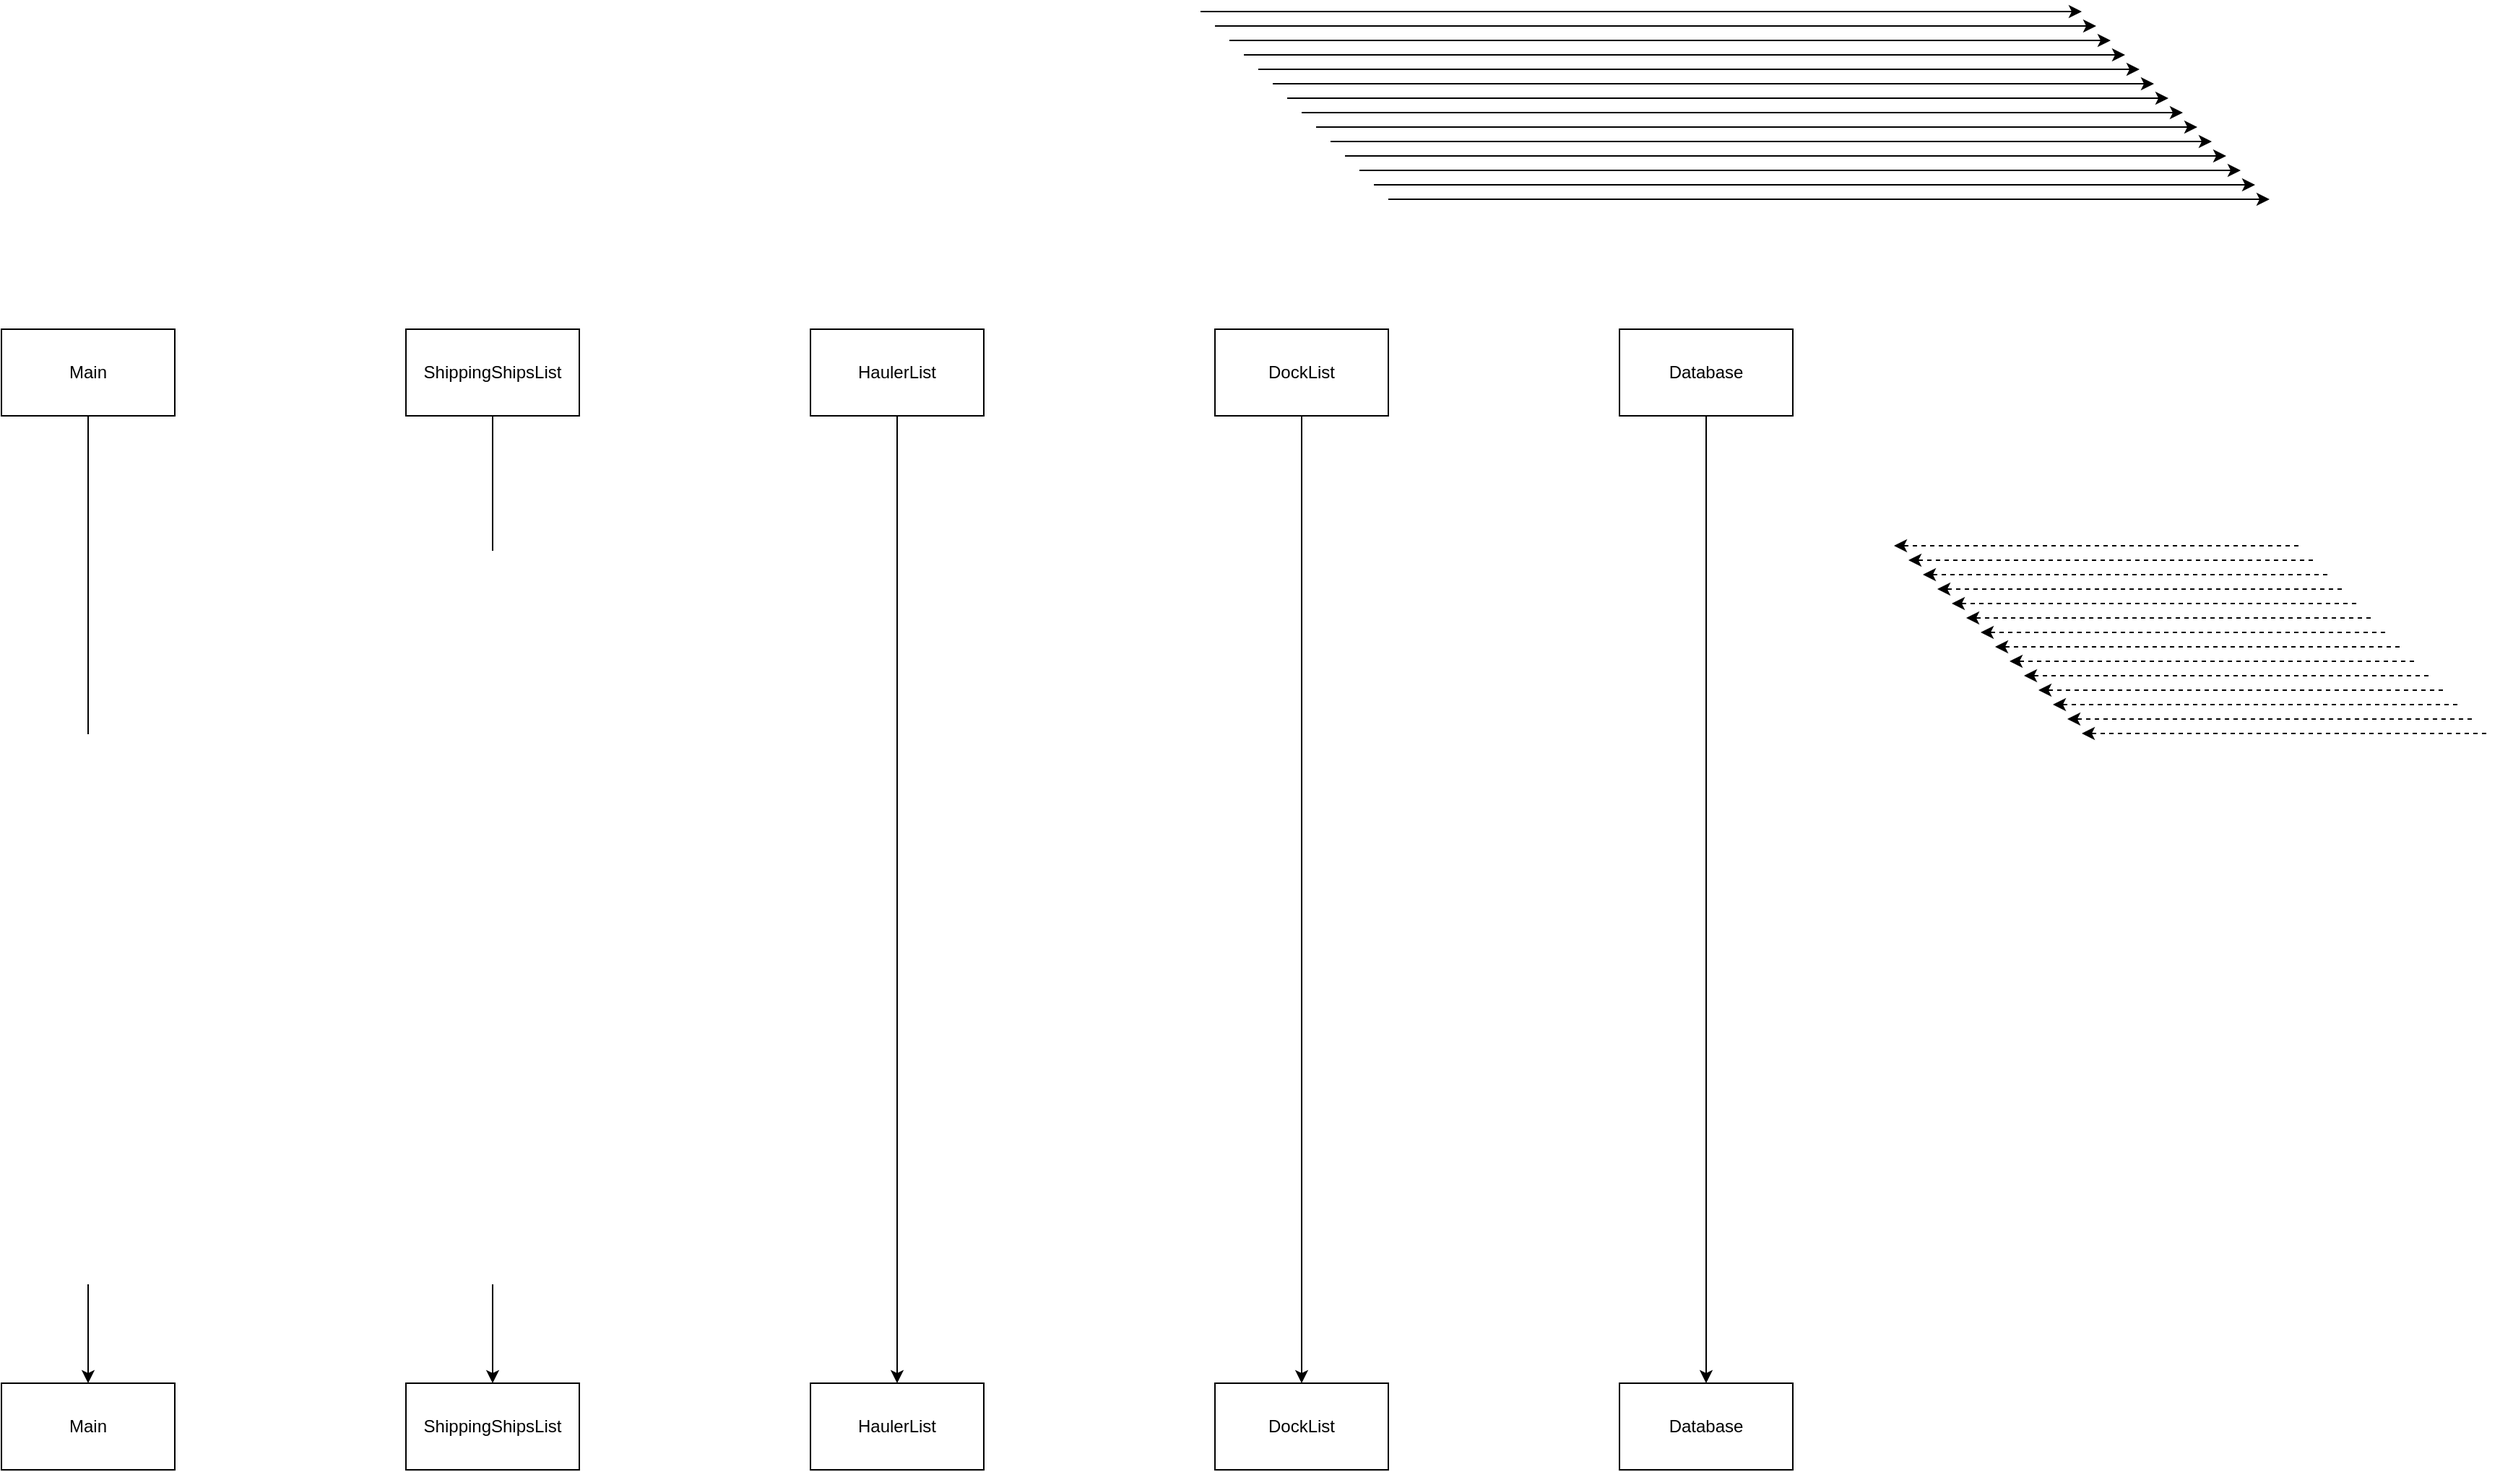 <mxfile>
    <diagram id="D4BUnQSvcpvjLYHQXuB6" name="Page-1">
        <mxGraphModel dx="1578" dy="2088" grid="1" gridSize="10" guides="1" tooltips="1" connect="1" arrows="1" fold="1" page="1" pageScale="1" pageWidth="850" pageHeight="1100" math="0" shadow="0">
            <root>
                <mxCell id="0"/>
                <mxCell id="1" parent="0"/>
                <mxCell id="12" style="edgeStyle=none;html=1;" edge="1" parent="1" source="2" target="3">
                    <mxGeometry relative="1" as="geometry"/>
                </mxCell>
                <mxCell id="2" value="Main&lt;br&gt;" style="whiteSpace=wrap;html=1;" vertex="1" parent="1">
                    <mxGeometry x="80" y="90" width="120" height="60" as="geometry"/>
                </mxCell>
                <mxCell id="3" value="Main&lt;br&gt;" style="whiteSpace=wrap;html=1;" vertex="1" parent="1">
                    <mxGeometry x="80" y="820" width="120" height="60" as="geometry"/>
                </mxCell>
                <mxCell id="13" style="edgeStyle=none;html=1;entryX=0.5;entryY=0;entryDx=0;entryDy=0;" edge="1" parent="1" source="4" target="8">
                    <mxGeometry relative="1" as="geometry"/>
                </mxCell>
                <mxCell id="4" value="ShippingShipsList" style="whiteSpace=wrap;html=1;" vertex="1" parent="1">
                    <mxGeometry x="360" y="90" width="120" height="60" as="geometry"/>
                </mxCell>
                <mxCell id="14" style="edgeStyle=none;html=1;" edge="1" parent="1" source="5" target="9">
                    <mxGeometry relative="1" as="geometry"/>
                </mxCell>
                <mxCell id="5" value="HaulerList" style="whiteSpace=wrap;html=1;" vertex="1" parent="1">
                    <mxGeometry x="640" y="90" width="120" height="60" as="geometry"/>
                </mxCell>
                <mxCell id="15" style="edgeStyle=none;html=1;" edge="1" parent="1" source="6" target="10">
                    <mxGeometry relative="1" as="geometry"/>
                </mxCell>
                <mxCell id="6" value="DockList" style="whiteSpace=wrap;html=1;" vertex="1" parent="1">
                    <mxGeometry x="920" y="90" width="120" height="60" as="geometry"/>
                </mxCell>
                <mxCell id="16" style="edgeStyle=none;html=1;" edge="1" parent="1" source="7" target="11">
                    <mxGeometry relative="1" as="geometry"/>
                </mxCell>
                <mxCell id="7" value="Database" style="whiteSpace=wrap;html=1;" vertex="1" parent="1">
                    <mxGeometry x="1200" y="90" width="120" height="60" as="geometry"/>
                </mxCell>
                <mxCell id="8" value="ShippingShipsList" style="whiteSpace=wrap;html=1;" vertex="1" parent="1">
                    <mxGeometry x="360" y="820" width="120" height="60" as="geometry"/>
                </mxCell>
                <mxCell id="9" value="HaulerList" style="whiteSpace=wrap;html=1;" vertex="1" parent="1">
                    <mxGeometry x="640" y="820" width="120" height="60" as="geometry"/>
                </mxCell>
                <mxCell id="10" value="DockList" style="whiteSpace=wrap;html=1;" vertex="1" parent="1">
                    <mxGeometry x="920" y="820" width="120" height="60" as="geometry"/>
                </mxCell>
                <mxCell id="11" value="Database" style="whiteSpace=wrap;html=1;" vertex="1" parent="1">
                    <mxGeometry x="1200" y="820" width="120" height="60" as="geometry"/>
                </mxCell>
                <mxCell id="20" value="" style="edgeStyle=none;orthogonalLoop=1;jettySize=auto;html=1;" edge="1" parent="1">
                    <mxGeometry width="100" relative="1" as="geometry">
                        <mxPoint x="910" y="-130" as="sourcePoint"/>
                        <mxPoint x="1520" y="-130" as="targetPoint"/>
                        <Array as="points"/>
                    </mxGeometry>
                </mxCell>
                <mxCell id="21" value="" style="edgeStyle=none;orthogonalLoop=1;jettySize=auto;html=1;" edge="1" parent="1">
                    <mxGeometry width="100" relative="1" as="geometry">
                        <mxPoint x="920" y="-120" as="sourcePoint"/>
                        <mxPoint x="1530" y="-120" as="targetPoint"/>
                        <Array as="points"/>
                    </mxGeometry>
                </mxCell>
                <mxCell id="22" value="" style="edgeStyle=none;orthogonalLoop=1;jettySize=auto;html=1;" edge="1" parent="1">
                    <mxGeometry width="100" relative="1" as="geometry">
                        <mxPoint x="930" y="-110" as="sourcePoint"/>
                        <mxPoint x="1540" y="-110" as="targetPoint"/>
                        <Array as="points"/>
                    </mxGeometry>
                </mxCell>
                <mxCell id="23" value="" style="edgeStyle=none;orthogonalLoop=1;jettySize=auto;html=1;" edge="1" parent="1">
                    <mxGeometry width="100" relative="1" as="geometry">
                        <mxPoint x="940" y="-100" as="sourcePoint"/>
                        <mxPoint x="1550" y="-100" as="targetPoint"/>
                        <Array as="points"/>
                    </mxGeometry>
                </mxCell>
                <mxCell id="24" value="" style="edgeStyle=none;orthogonalLoop=1;jettySize=auto;html=1;" edge="1" parent="1">
                    <mxGeometry width="100" relative="1" as="geometry">
                        <mxPoint x="950" y="-90" as="sourcePoint"/>
                        <mxPoint x="1560" y="-90" as="targetPoint"/>
                        <Array as="points"/>
                    </mxGeometry>
                </mxCell>
                <mxCell id="25" value="" style="edgeStyle=none;orthogonalLoop=1;jettySize=auto;html=1;" edge="1" parent="1">
                    <mxGeometry width="100" relative="1" as="geometry">
                        <mxPoint x="960" y="-80" as="sourcePoint"/>
                        <mxPoint x="1570" y="-80" as="targetPoint"/>
                        <Array as="points"/>
                    </mxGeometry>
                </mxCell>
                <mxCell id="26" value="" style="edgeStyle=none;orthogonalLoop=1;jettySize=auto;html=1;" edge="1" parent="1">
                    <mxGeometry width="100" relative="1" as="geometry">
                        <mxPoint x="970" y="-70" as="sourcePoint"/>
                        <mxPoint x="1580" y="-70" as="targetPoint"/>
                        <Array as="points"/>
                    </mxGeometry>
                </mxCell>
                <mxCell id="27" value="" style="edgeStyle=none;orthogonalLoop=1;jettySize=auto;html=1;" edge="1" parent="1">
                    <mxGeometry width="100" relative="1" as="geometry">
                        <mxPoint x="980" y="-60" as="sourcePoint"/>
                        <mxPoint x="1590" y="-60" as="targetPoint"/>
                        <Array as="points"/>
                    </mxGeometry>
                </mxCell>
                <mxCell id="28" value="" style="edgeStyle=none;orthogonalLoop=1;jettySize=auto;html=1;" edge="1" parent="1">
                    <mxGeometry width="100" relative="1" as="geometry">
                        <mxPoint x="990" y="-50" as="sourcePoint"/>
                        <mxPoint x="1600" y="-50" as="targetPoint"/>
                        <Array as="points"/>
                    </mxGeometry>
                </mxCell>
                <mxCell id="29" value="" style="edgeStyle=none;orthogonalLoop=1;jettySize=auto;html=1;" edge="1" parent="1">
                    <mxGeometry width="100" relative="1" as="geometry">
                        <mxPoint x="1000" y="-40" as="sourcePoint"/>
                        <mxPoint x="1610" y="-40" as="targetPoint"/>
                        <Array as="points"/>
                    </mxGeometry>
                </mxCell>
                <mxCell id="30" value="" style="edgeStyle=none;orthogonalLoop=1;jettySize=auto;html=1;" edge="1" parent="1">
                    <mxGeometry width="100" relative="1" as="geometry">
                        <mxPoint x="1010" y="-30" as="sourcePoint"/>
                        <mxPoint x="1620" y="-30" as="targetPoint"/>
                        <Array as="points"/>
                    </mxGeometry>
                </mxCell>
                <mxCell id="31" value="" style="edgeStyle=none;orthogonalLoop=1;jettySize=auto;html=1;" edge="1" parent="1">
                    <mxGeometry width="100" relative="1" as="geometry">
                        <mxPoint x="1020" y="-20" as="sourcePoint"/>
                        <mxPoint x="1630" y="-20" as="targetPoint"/>
                        <Array as="points"/>
                    </mxGeometry>
                </mxCell>
                <mxCell id="32" value="" style="edgeStyle=none;orthogonalLoop=1;jettySize=auto;html=1;" edge="1" parent="1">
                    <mxGeometry width="100" relative="1" as="geometry">
                        <mxPoint x="1030" y="-10" as="sourcePoint"/>
                        <mxPoint x="1640" y="-10" as="targetPoint"/>
                        <Array as="points"/>
                    </mxGeometry>
                </mxCell>
                <mxCell id="33" value="" style="edgeStyle=none;orthogonalLoop=1;jettySize=auto;html=1;" edge="1" parent="1">
                    <mxGeometry width="100" relative="1" as="geometry">
                        <mxPoint x="1040" as="sourcePoint"/>
                        <mxPoint x="1650" as="targetPoint"/>
                        <Array as="points"/>
                    </mxGeometry>
                </mxCell>
                <mxCell id="40" value="" style="edgeStyle=none;orthogonalLoop=1;jettySize=auto;html=1;dashed=1;startArrow=none;startFill=0;" edge="1" parent="1">
                    <mxGeometry width="100" relative="1" as="geometry">
                        <mxPoint x="1670" y="240" as="sourcePoint"/>
                        <mxPoint x="1390" y="240" as="targetPoint"/>
                        <Array as="points"/>
                    </mxGeometry>
                </mxCell>
                <mxCell id="41" value="" style="edgeStyle=none;orthogonalLoop=1;jettySize=auto;html=1;dashed=1;startArrow=none;startFill=0;" edge="1" parent="1">
                    <mxGeometry width="100" relative="1" as="geometry">
                        <mxPoint x="1680" y="250" as="sourcePoint"/>
                        <mxPoint x="1400" y="250" as="targetPoint"/>
                        <Array as="points"/>
                    </mxGeometry>
                </mxCell>
                <mxCell id="42" value="" style="edgeStyle=none;orthogonalLoop=1;jettySize=auto;html=1;dashed=1;startArrow=none;startFill=0;" edge="1" parent="1">
                    <mxGeometry width="100" relative="1" as="geometry">
                        <mxPoint x="1690" y="260" as="sourcePoint"/>
                        <mxPoint x="1410" y="260" as="targetPoint"/>
                        <Array as="points"/>
                    </mxGeometry>
                </mxCell>
                <mxCell id="43" value="" style="edgeStyle=none;orthogonalLoop=1;jettySize=auto;html=1;dashed=1;startArrow=none;startFill=0;" edge="1" parent="1">
                    <mxGeometry width="100" relative="1" as="geometry">
                        <mxPoint x="1700" y="270" as="sourcePoint"/>
                        <mxPoint x="1420" y="270" as="targetPoint"/>
                        <Array as="points"/>
                    </mxGeometry>
                </mxCell>
                <mxCell id="44" value="" style="edgeStyle=none;orthogonalLoop=1;jettySize=auto;html=1;dashed=1;startArrow=none;startFill=0;" edge="1" parent="1">
                    <mxGeometry width="100" relative="1" as="geometry">
                        <mxPoint x="1710" y="280" as="sourcePoint"/>
                        <mxPoint x="1430" y="280" as="targetPoint"/>
                        <Array as="points"/>
                    </mxGeometry>
                </mxCell>
                <mxCell id="45" value="" style="edgeStyle=none;orthogonalLoop=1;jettySize=auto;html=1;dashed=1;startArrow=none;startFill=0;" edge="1" parent="1">
                    <mxGeometry width="100" relative="1" as="geometry">
                        <mxPoint x="1720" y="290" as="sourcePoint"/>
                        <mxPoint x="1440" y="290" as="targetPoint"/>
                        <Array as="points"/>
                    </mxGeometry>
                </mxCell>
                <mxCell id="46" value="" style="edgeStyle=none;orthogonalLoop=1;jettySize=auto;html=1;dashed=1;startArrow=none;startFill=0;" edge="1" parent="1">
                    <mxGeometry width="100" relative="1" as="geometry">
                        <mxPoint x="1730" y="300" as="sourcePoint"/>
                        <mxPoint x="1450" y="300" as="targetPoint"/>
                        <Array as="points"/>
                    </mxGeometry>
                </mxCell>
                <mxCell id="47" value="" style="edgeStyle=none;orthogonalLoop=1;jettySize=auto;html=1;dashed=1;startArrow=none;startFill=0;" edge="1" parent="1">
                    <mxGeometry width="100" relative="1" as="geometry">
                        <mxPoint x="1740" y="310" as="sourcePoint"/>
                        <mxPoint x="1460" y="310" as="targetPoint"/>
                        <Array as="points"/>
                    </mxGeometry>
                </mxCell>
                <mxCell id="48" value="" style="edgeStyle=none;orthogonalLoop=1;jettySize=auto;html=1;dashed=1;startArrow=none;startFill=0;" edge="1" parent="1">
                    <mxGeometry width="100" relative="1" as="geometry">
                        <mxPoint x="1750" y="320" as="sourcePoint"/>
                        <mxPoint x="1470" y="320" as="targetPoint"/>
                        <Array as="points"/>
                    </mxGeometry>
                </mxCell>
                <mxCell id="49" value="" style="edgeStyle=none;orthogonalLoop=1;jettySize=auto;html=1;dashed=1;startArrow=none;startFill=0;" edge="1" parent="1">
                    <mxGeometry width="100" relative="1" as="geometry">
                        <mxPoint x="1760" y="330" as="sourcePoint"/>
                        <mxPoint x="1480" y="330" as="targetPoint"/>
                        <Array as="points"/>
                    </mxGeometry>
                </mxCell>
                <mxCell id="50" value="" style="edgeStyle=none;orthogonalLoop=1;jettySize=auto;html=1;dashed=1;startArrow=none;startFill=0;" edge="1" parent="1">
                    <mxGeometry width="100" relative="1" as="geometry">
                        <mxPoint x="1770" y="340" as="sourcePoint"/>
                        <mxPoint x="1490" y="340" as="targetPoint"/>
                        <Array as="points"/>
                    </mxGeometry>
                </mxCell>
                <mxCell id="51" value="" style="edgeStyle=none;orthogonalLoop=1;jettySize=auto;html=1;dashed=1;startArrow=none;startFill=0;" edge="1" parent="1">
                    <mxGeometry width="100" relative="1" as="geometry">
                        <mxPoint x="1780" y="350" as="sourcePoint"/>
                        <mxPoint x="1500" y="350" as="targetPoint"/>
                        <Array as="points"/>
                    </mxGeometry>
                </mxCell>
                <mxCell id="52" value="" style="edgeStyle=none;orthogonalLoop=1;jettySize=auto;html=1;dashed=1;startArrow=none;startFill=0;" edge="1" parent="1">
                    <mxGeometry width="100" relative="1" as="geometry">
                        <mxPoint x="1790" y="360" as="sourcePoint"/>
                        <mxPoint x="1510" y="360" as="targetPoint"/>
                        <Array as="points"/>
                    </mxGeometry>
                </mxCell>
                <mxCell id="53" value="" style="edgeStyle=none;orthogonalLoop=1;jettySize=auto;html=1;dashed=1;startArrow=none;startFill=0;" edge="1" parent="1">
                    <mxGeometry width="100" relative="1" as="geometry">
                        <mxPoint x="1800" y="370" as="sourcePoint"/>
                        <mxPoint x="1520" y="370" as="targetPoint"/>
                        <Array as="points"/>
                    </mxGeometry>
                </mxCell>
            </root>
        </mxGraphModel>
    </diagram>
</mxfile>